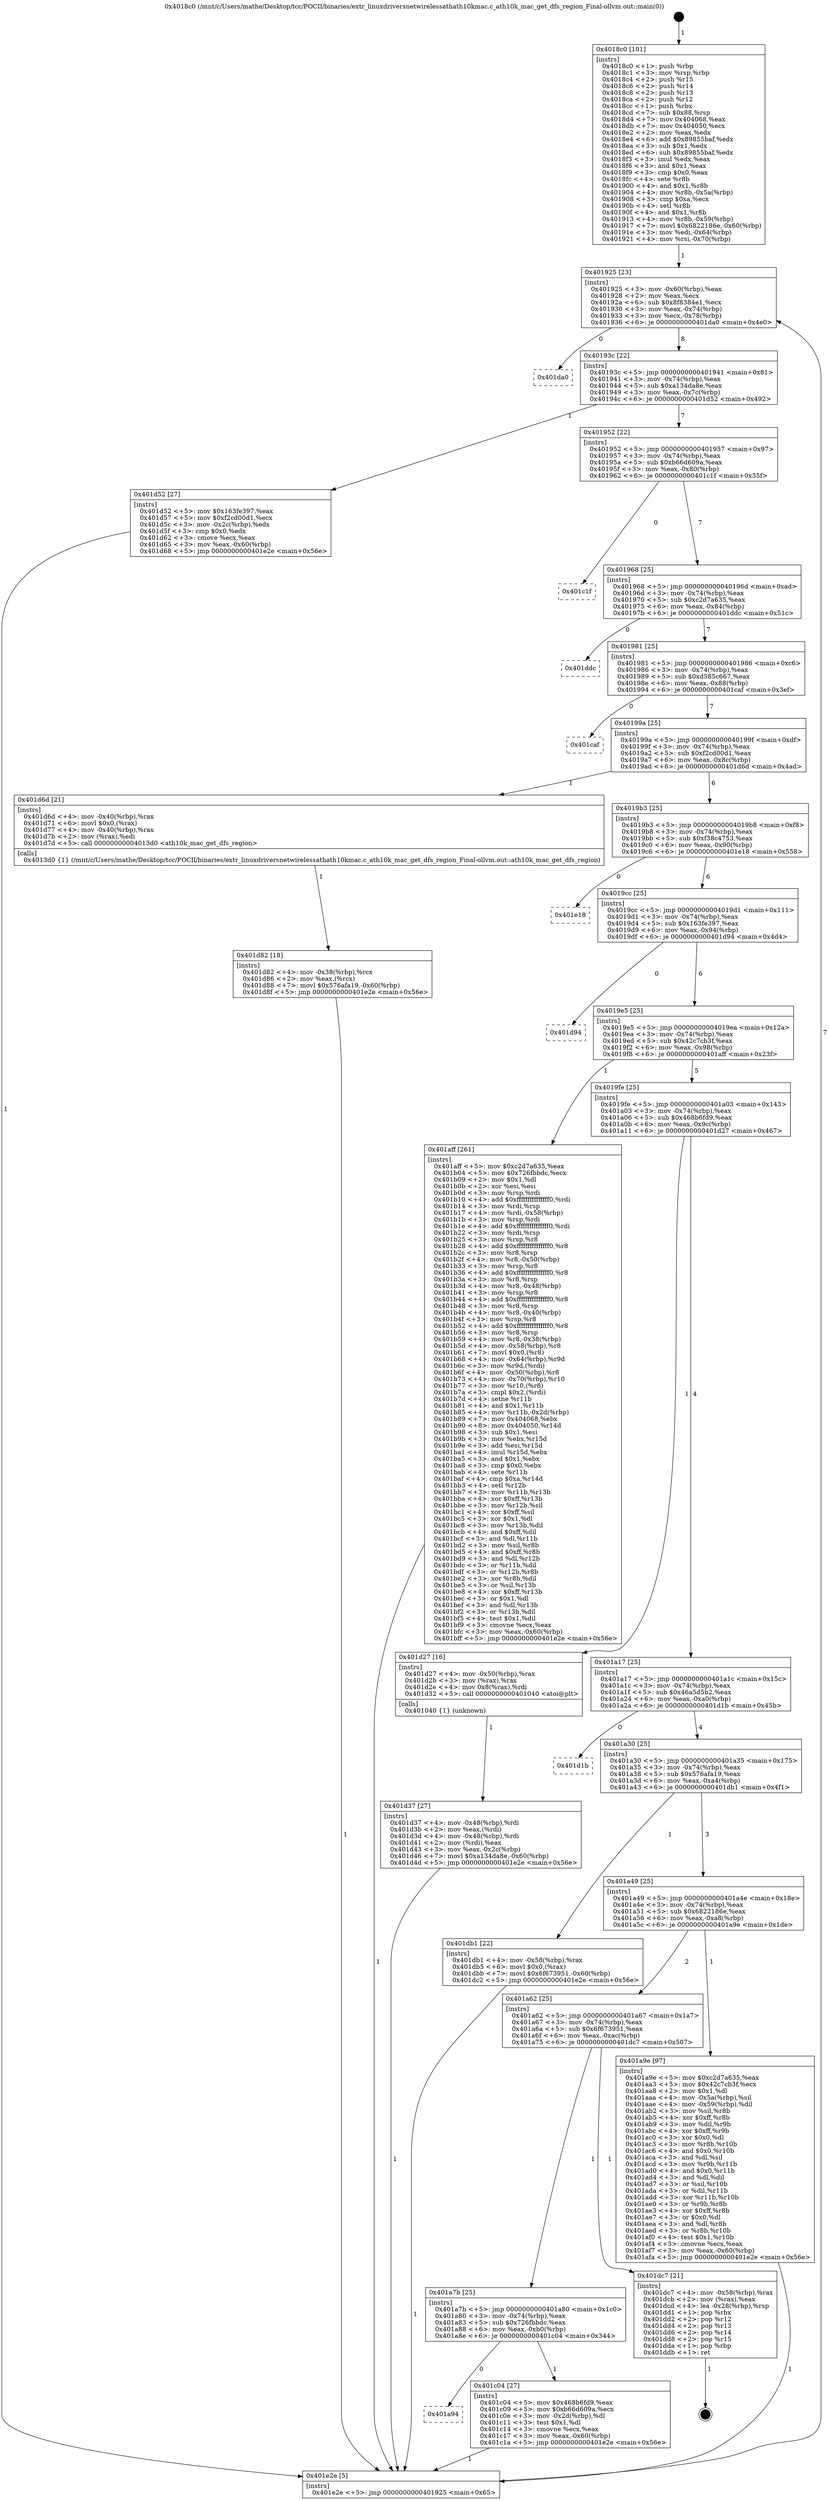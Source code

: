 digraph "0x4018c0" {
  label = "0x4018c0 (/mnt/c/Users/mathe/Desktop/tcc/POCII/binaries/extr_linuxdriversnetwirelessathath10kmac.c_ath10k_mac_get_dfs_region_Final-ollvm.out::main(0))"
  labelloc = "t"
  node[shape=record]

  Entry [label="",width=0.3,height=0.3,shape=circle,fillcolor=black,style=filled]
  "0x401925" [label="{
     0x401925 [23]\l
     | [instrs]\l
     &nbsp;&nbsp;0x401925 \<+3\>: mov -0x60(%rbp),%eax\l
     &nbsp;&nbsp;0x401928 \<+2\>: mov %eax,%ecx\l
     &nbsp;&nbsp;0x40192a \<+6\>: sub $0x8f8384e1,%ecx\l
     &nbsp;&nbsp;0x401930 \<+3\>: mov %eax,-0x74(%rbp)\l
     &nbsp;&nbsp;0x401933 \<+3\>: mov %ecx,-0x78(%rbp)\l
     &nbsp;&nbsp;0x401936 \<+6\>: je 0000000000401da0 \<main+0x4e0\>\l
  }"]
  "0x401da0" [label="{
     0x401da0\l
  }", style=dashed]
  "0x40193c" [label="{
     0x40193c [22]\l
     | [instrs]\l
     &nbsp;&nbsp;0x40193c \<+5\>: jmp 0000000000401941 \<main+0x81\>\l
     &nbsp;&nbsp;0x401941 \<+3\>: mov -0x74(%rbp),%eax\l
     &nbsp;&nbsp;0x401944 \<+5\>: sub $0xa134da8e,%eax\l
     &nbsp;&nbsp;0x401949 \<+3\>: mov %eax,-0x7c(%rbp)\l
     &nbsp;&nbsp;0x40194c \<+6\>: je 0000000000401d52 \<main+0x492\>\l
  }"]
  Exit [label="",width=0.3,height=0.3,shape=circle,fillcolor=black,style=filled,peripheries=2]
  "0x401d52" [label="{
     0x401d52 [27]\l
     | [instrs]\l
     &nbsp;&nbsp;0x401d52 \<+5\>: mov $0x163fe397,%eax\l
     &nbsp;&nbsp;0x401d57 \<+5\>: mov $0xf2cd00d1,%ecx\l
     &nbsp;&nbsp;0x401d5c \<+3\>: mov -0x2c(%rbp),%edx\l
     &nbsp;&nbsp;0x401d5f \<+3\>: cmp $0x0,%edx\l
     &nbsp;&nbsp;0x401d62 \<+3\>: cmove %ecx,%eax\l
     &nbsp;&nbsp;0x401d65 \<+3\>: mov %eax,-0x60(%rbp)\l
     &nbsp;&nbsp;0x401d68 \<+5\>: jmp 0000000000401e2e \<main+0x56e\>\l
  }"]
  "0x401952" [label="{
     0x401952 [22]\l
     | [instrs]\l
     &nbsp;&nbsp;0x401952 \<+5\>: jmp 0000000000401957 \<main+0x97\>\l
     &nbsp;&nbsp;0x401957 \<+3\>: mov -0x74(%rbp),%eax\l
     &nbsp;&nbsp;0x40195a \<+5\>: sub $0xb66d609a,%eax\l
     &nbsp;&nbsp;0x40195f \<+3\>: mov %eax,-0x80(%rbp)\l
     &nbsp;&nbsp;0x401962 \<+6\>: je 0000000000401c1f \<main+0x35f\>\l
  }"]
  "0x401d82" [label="{
     0x401d82 [18]\l
     | [instrs]\l
     &nbsp;&nbsp;0x401d82 \<+4\>: mov -0x38(%rbp),%rcx\l
     &nbsp;&nbsp;0x401d86 \<+2\>: mov %eax,(%rcx)\l
     &nbsp;&nbsp;0x401d88 \<+7\>: movl $0x576afa19,-0x60(%rbp)\l
     &nbsp;&nbsp;0x401d8f \<+5\>: jmp 0000000000401e2e \<main+0x56e\>\l
  }"]
  "0x401c1f" [label="{
     0x401c1f\l
  }", style=dashed]
  "0x401968" [label="{
     0x401968 [25]\l
     | [instrs]\l
     &nbsp;&nbsp;0x401968 \<+5\>: jmp 000000000040196d \<main+0xad\>\l
     &nbsp;&nbsp;0x40196d \<+3\>: mov -0x74(%rbp),%eax\l
     &nbsp;&nbsp;0x401970 \<+5\>: sub $0xc2d7a635,%eax\l
     &nbsp;&nbsp;0x401975 \<+6\>: mov %eax,-0x84(%rbp)\l
     &nbsp;&nbsp;0x40197b \<+6\>: je 0000000000401ddc \<main+0x51c\>\l
  }"]
  "0x401d37" [label="{
     0x401d37 [27]\l
     | [instrs]\l
     &nbsp;&nbsp;0x401d37 \<+4\>: mov -0x48(%rbp),%rdi\l
     &nbsp;&nbsp;0x401d3b \<+2\>: mov %eax,(%rdi)\l
     &nbsp;&nbsp;0x401d3d \<+4\>: mov -0x48(%rbp),%rdi\l
     &nbsp;&nbsp;0x401d41 \<+2\>: mov (%rdi),%eax\l
     &nbsp;&nbsp;0x401d43 \<+3\>: mov %eax,-0x2c(%rbp)\l
     &nbsp;&nbsp;0x401d46 \<+7\>: movl $0xa134da8e,-0x60(%rbp)\l
     &nbsp;&nbsp;0x401d4d \<+5\>: jmp 0000000000401e2e \<main+0x56e\>\l
  }"]
  "0x401ddc" [label="{
     0x401ddc\l
  }", style=dashed]
  "0x401981" [label="{
     0x401981 [25]\l
     | [instrs]\l
     &nbsp;&nbsp;0x401981 \<+5\>: jmp 0000000000401986 \<main+0xc6\>\l
     &nbsp;&nbsp;0x401986 \<+3\>: mov -0x74(%rbp),%eax\l
     &nbsp;&nbsp;0x401989 \<+5\>: sub $0xd585c667,%eax\l
     &nbsp;&nbsp;0x40198e \<+6\>: mov %eax,-0x88(%rbp)\l
     &nbsp;&nbsp;0x401994 \<+6\>: je 0000000000401caf \<main+0x3ef\>\l
  }"]
  "0x401a94" [label="{
     0x401a94\l
  }", style=dashed]
  "0x401caf" [label="{
     0x401caf\l
  }", style=dashed]
  "0x40199a" [label="{
     0x40199a [25]\l
     | [instrs]\l
     &nbsp;&nbsp;0x40199a \<+5\>: jmp 000000000040199f \<main+0xdf\>\l
     &nbsp;&nbsp;0x40199f \<+3\>: mov -0x74(%rbp),%eax\l
     &nbsp;&nbsp;0x4019a2 \<+5\>: sub $0xf2cd00d1,%eax\l
     &nbsp;&nbsp;0x4019a7 \<+6\>: mov %eax,-0x8c(%rbp)\l
     &nbsp;&nbsp;0x4019ad \<+6\>: je 0000000000401d6d \<main+0x4ad\>\l
  }"]
  "0x401c04" [label="{
     0x401c04 [27]\l
     | [instrs]\l
     &nbsp;&nbsp;0x401c04 \<+5\>: mov $0x468b6fd9,%eax\l
     &nbsp;&nbsp;0x401c09 \<+5\>: mov $0xb66d609a,%ecx\l
     &nbsp;&nbsp;0x401c0e \<+3\>: mov -0x2d(%rbp),%dl\l
     &nbsp;&nbsp;0x401c11 \<+3\>: test $0x1,%dl\l
     &nbsp;&nbsp;0x401c14 \<+3\>: cmovne %ecx,%eax\l
     &nbsp;&nbsp;0x401c17 \<+3\>: mov %eax,-0x60(%rbp)\l
     &nbsp;&nbsp;0x401c1a \<+5\>: jmp 0000000000401e2e \<main+0x56e\>\l
  }"]
  "0x401d6d" [label="{
     0x401d6d [21]\l
     | [instrs]\l
     &nbsp;&nbsp;0x401d6d \<+4\>: mov -0x40(%rbp),%rax\l
     &nbsp;&nbsp;0x401d71 \<+6\>: movl $0x0,(%rax)\l
     &nbsp;&nbsp;0x401d77 \<+4\>: mov -0x40(%rbp),%rax\l
     &nbsp;&nbsp;0x401d7b \<+2\>: mov (%rax),%edi\l
     &nbsp;&nbsp;0x401d7d \<+5\>: call 00000000004013d0 \<ath10k_mac_get_dfs_region\>\l
     | [calls]\l
     &nbsp;&nbsp;0x4013d0 \{1\} (/mnt/c/Users/mathe/Desktop/tcc/POCII/binaries/extr_linuxdriversnetwirelessathath10kmac.c_ath10k_mac_get_dfs_region_Final-ollvm.out::ath10k_mac_get_dfs_region)\l
  }"]
  "0x4019b3" [label="{
     0x4019b3 [25]\l
     | [instrs]\l
     &nbsp;&nbsp;0x4019b3 \<+5\>: jmp 00000000004019b8 \<main+0xf8\>\l
     &nbsp;&nbsp;0x4019b8 \<+3\>: mov -0x74(%rbp),%eax\l
     &nbsp;&nbsp;0x4019bb \<+5\>: sub $0xf38c4753,%eax\l
     &nbsp;&nbsp;0x4019c0 \<+6\>: mov %eax,-0x90(%rbp)\l
     &nbsp;&nbsp;0x4019c6 \<+6\>: je 0000000000401e18 \<main+0x558\>\l
  }"]
  "0x401a7b" [label="{
     0x401a7b [25]\l
     | [instrs]\l
     &nbsp;&nbsp;0x401a7b \<+5\>: jmp 0000000000401a80 \<main+0x1c0\>\l
     &nbsp;&nbsp;0x401a80 \<+3\>: mov -0x74(%rbp),%eax\l
     &nbsp;&nbsp;0x401a83 \<+5\>: sub $0x726fbbdc,%eax\l
     &nbsp;&nbsp;0x401a88 \<+6\>: mov %eax,-0xb0(%rbp)\l
     &nbsp;&nbsp;0x401a8e \<+6\>: je 0000000000401c04 \<main+0x344\>\l
  }"]
  "0x401e18" [label="{
     0x401e18\l
  }", style=dashed]
  "0x4019cc" [label="{
     0x4019cc [25]\l
     | [instrs]\l
     &nbsp;&nbsp;0x4019cc \<+5\>: jmp 00000000004019d1 \<main+0x111\>\l
     &nbsp;&nbsp;0x4019d1 \<+3\>: mov -0x74(%rbp),%eax\l
     &nbsp;&nbsp;0x4019d4 \<+5\>: sub $0x163fe397,%eax\l
     &nbsp;&nbsp;0x4019d9 \<+6\>: mov %eax,-0x94(%rbp)\l
     &nbsp;&nbsp;0x4019df \<+6\>: je 0000000000401d94 \<main+0x4d4\>\l
  }"]
  "0x401dc7" [label="{
     0x401dc7 [21]\l
     | [instrs]\l
     &nbsp;&nbsp;0x401dc7 \<+4\>: mov -0x58(%rbp),%rax\l
     &nbsp;&nbsp;0x401dcb \<+2\>: mov (%rax),%eax\l
     &nbsp;&nbsp;0x401dcd \<+4\>: lea -0x28(%rbp),%rsp\l
     &nbsp;&nbsp;0x401dd1 \<+1\>: pop %rbx\l
     &nbsp;&nbsp;0x401dd2 \<+2\>: pop %r12\l
     &nbsp;&nbsp;0x401dd4 \<+2\>: pop %r13\l
     &nbsp;&nbsp;0x401dd6 \<+2\>: pop %r14\l
     &nbsp;&nbsp;0x401dd8 \<+2\>: pop %r15\l
     &nbsp;&nbsp;0x401dda \<+1\>: pop %rbp\l
     &nbsp;&nbsp;0x401ddb \<+1\>: ret\l
  }"]
  "0x401d94" [label="{
     0x401d94\l
  }", style=dashed]
  "0x4019e5" [label="{
     0x4019e5 [25]\l
     | [instrs]\l
     &nbsp;&nbsp;0x4019e5 \<+5\>: jmp 00000000004019ea \<main+0x12a\>\l
     &nbsp;&nbsp;0x4019ea \<+3\>: mov -0x74(%rbp),%eax\l
     &nbsp;&nbsp;0x4019ed \<+5\>: sub $0x42c7cb3f,%eax\l
     &nbsp;&nbsp;0x4019f2 \<+6\>: mov %eax,-0x98(%rbp)\l
     &nbsp;&nbsp;0x4019f8 \<+6\>: je 0000000000401aff \<main+0x23f\>\l
  }"]
  "0x4018c0" [label="{
     0x4018c0 [101]\l
     | [instrs]\l
     &nbsp;&nbsp;0x4018c0 \<+1\>: push %rbp\l
     &nbsp;&nbsp;0x4018c1 \<+3\>: mov %rsp,%rbp\l
     &nbsp;&nbsp;0x4018c4 \<+2\>: push %r15\l
     &nbsp;&nbsp;0x4018c6 \<+2\>: push %r14\l
     &nbsp;&nbsp;0x4018c8 \<+2\>: push %r13\l
     &nbsp;&nbsp;0x4018ca \<+2\>: push %r12\l
     &nbsp;&nbsp;0x4018cc \<+1\>: push %rbx\l
     &nbsp;&nbsp;0x4018cd \<+7\>: sub $0x88,%rsp\l
     &nbsp;&nbsp;0x4018d4 \<+7\>: mov 0x404068,%eax\l
     &nbsp;&nbsp;0x4018db \<+7\>: mov 0x404050,%ecx\l
     &nbsp;&nbsp;0x4018e2 \<+2\>: mov %eax,%edx\l
     &nbsp;&nbsp;0x4018e4 \<+6\>: add $0x89855baf,%edx\l
     &nbsp;&nbsp;0x4018ea \<+3\>: sub $0x1,%edx\l
     &nbsp;&nbsp;0x4018ed \<+6\>: sub $0x89855baf,%edx\l
     &nbsp;&nbsp;0x4018f3 \<+3\>: imul %edx,%eax\l
     &nbsp;&nbsp;0x4018f6 \<+3\>: and $0x1,%eax\l
     &nbsp;&nbsp;0x4018f9 \<+3\>: cmp $0x0,%eax\l
     &nbsp;&nbsp;0x4018fc \<+4\>: sete %r8b\l
     &nbsp;&nbsp;0x401900 \<+4\>: and $0x1,%r8b\l
     &nbsp;&nbsp;0x401904 \<+4\>: mov %r8b,-0x5a(%rbp)\l
     &nbsp;&nbsp;0x401908 \<+3\>: cmp $0xa,%ecx\l
     &nbsp;&nbsp;0x40190b \<+4\>: setl %r8b\l
     &nbsp;&nbsp;0x40190f \<+4\>: and $0x1,%r8b\l
     &nbsp;&nbsp;0x401913 \<+4\>: mov %r8b,-0x59(%rbp)\l
     &nbsp;&nbsp;0x401917 \<+7\>: movl $0x6822186e,-0x60(%rbp)\l
     &nbsp;&nbsp;0x40191e \<+3\>: mov %edi,-0x64(%rbp)\l
     &nbsp;&nbsp;0x401921 \<+4\>: mov %rsi,-0x70(%rbp)\l
  }"]
  "0x401aff" [label="{
     0x401aff [261]\l
     | [instrs]\l
     &nbsp;&nbsp;0x401aff \<+5\>: mov $0xc2d7a635,%eax\l
     &nbsp;&nbsp;0x401b04 \<+5\>: mov $0x726fbbdc,%ecx\l
     &nbsp;&nbsp;0x401b09 \<+2\>: mov $0x1,%dl\l
     &nbsp;&nbsp;0x401b0b \<+2\>: xor %esi,%esi\l
     &nbsp;&nbsp;0x401b0d \<+3\>: mov %rsp,%rdi\l
     &nbsp;&nbsp;0x401b10 \<+4\>: add $0xfffffffffffffff0,%rdi\l
     &nbsp;&nbsp;0x401b14 \<+3\>: mov %rdi,%rsp\l
     &nbsp;&nbsp;0x401b17 \<+4\>: mov %rdi,-0x58(%rbp)\l
     &nbsp;&nbsp;0x401b1b \<+3\>: mov %rsp,%rdi\l
     &nbsp;&nbsp;0x401b1e \<+4\>: add $0xfffffffffffffff0,%rdi\l
     &nbsp;&nbsp;0x401b22 \<+3\>: mov %rdi,%rsp\l
     &nbsp;&nbsp;0x401b25 \<+3\>: mov %rsp,%r8\l
     &nbsp;&nbsp;0x401b28 \<+4\>: add $0xfffffffffffffff0,%r8\l
     &nbsp;&nbsp;0x401b2c \<+3\>: mov %r8,%rsp\l
     &nbsp;&nbsp;0x401b2f \<+4\>: mov %r8,-0x50(%rbp)\l
     &nbsp;&nbsp;0x401b33 \<+3\>: mov %rsp,%r8\l
     &nbsp;&nbsp;0x401b36 \<+4\>: add $0xfffffffffffffff0,%r8\l
     &nbsp;&nbsp;0x401b3a \<+3\>: mov %r8,%rsp\l
     &nbsp;&nbsp;0x401b3d \<+4\>: mov %r8,-0x48(%rbp)\l
     &nbsp;&nbsp;0x401b41 \<+3\>: mov %rsp,%r8\l
     &nbsp;&nbsp;0x401b44 \<+4\>: add $0xfffffffffffffff0,%r8\l
     &nbsp;&nbsp;0x401b48 \<+3\>: mov %r8,%rsp\l
     &nbsp;&nbsp;0x401b4b \<+4\>: mov %r8,-0x40(%rbp)\l
     &nbsp;&nbsp;0x401b4f \<+3\>: mov %rsp,%r8\l
     &nbsp;&nbsp;0x401b52 \<+4\>: add $0xfffffffffffffff0,%r8\l
     &nbsp;&nbsp;0x401b56 \<+3\>: mov %r8,%rsp\l
     &nbsp;&nbsp;0x401b59 \<+4\>: mov %r8,-0x38(%rbp)\l
     &nbsp;&nbsp;0x401b5d \<+4\>: mov -0x58(%rbp),%r8\l
     &nbsp;&nbsp;0x401b61 \<+7\>: movl $0x0,(%r8)\l
     &nbsp;&nbsp;0x401b68 \<+4\>: mov -0x64(%rbp),%r9d\l
     &nbsp;&nbsp;0x401b6c \<+3\>: mov %r9d,(%rdi)\l
     &nbsp;&nbsp;0x401b6f \<+4\>: mov -0x50(%rbp),%r8\l
     &nbsp;&nbsp;0x401b73 \<+4\>: mov -0x70(%rbp),%r10\l
     &nbsp;&nbsp;0x401b77 \<+3\>: mov %r10,(%r8)\l
     &nbsp;&nbsp;0x401b7a \<+3\>: cmpl $0x2,(%rdi)\l
     &nbsp;&nbsp;0x401b7d \<+4\>: setne %r11b\l
     &nbsp;&nbsp;0x401b81 \<+4\>: and $0x1,%r11b\l
     &nbsp;&nbsp;0x401b85 \<+4\>: mov %r11b,-0x2d(%rbp)\l
     &nbsp;&nbsp;0x401b89 \<+7\>: mov 0x404068,%ebx\l
     &nbsp;&nbsp;0x401b90 \<+8\>: mov 0x404050,%r14d\l
     &nbsp;&nbsp;0x401b98 \<+3\>: sub $0x1,%esi\l
     &nbsp;&nbsp;0x401b9b \<+3\>: mov %ebx,%r15d\l
     &nbsp;&nbsp;0x401b9e \<+3\>: add %esi,%r15d\l
     &nbsp;&nbsp;0x401ba1 \<+4\>: imul %r15d,%ebx\l
     &nbsp;&nbsp;0x401ba5 \<+3\>: and $0x1,%ebx\l
     &nbsp;&nbsp;0x401ba8 \<+3\>: cmp $0x0,%ebx\l
     &nbsp;&nbsp;0x401bab \<+4\>: sete %r11b\l
     &nbsp;&nbsp;0x401baf \<+4\>: cmp $0xa,%r14d\l
     &nbsp;&nbsp;0x401bb3 \<+4\>: setl %r12b\l
     &nbsp;&nbsp;0x401bb7 \<+3\>: mov %r11b,%r13b\l
     &nbsp;&nbsp;0x401bba \<+4\>: xor $0xff,%r13b\l
     &nbsp;&nbsp;0x401bbe \<+3\>: mov %r12b,%sil\l
     &nbsp;&nbsp;0x401bc1 \<+4\>: xor $0xff,%sil\l
     &nbsp;&nbsp;0x401bc5 \<+3\>: xor $0x1,%dl\l
     &nbsp;&nbsp;0x401bc8 \<+3\>: mov %r13b,%dil\l
     &nbsp;&nbsp;0x401bcb \<+4\>: and $0xff,%dil\l
     &nbsp;&nbsp;0x401bcf \<+3\>: and %dl,%r11b\l
     &nbsp;&nbsp;0x401bd2 \<+3\>: mov %sil,%r8b\l
     &nbsp;&nbsp;0x401bd5 \<+4\>: and $0xff,%r8b\l
     &nbsp;&nbsp;0x401bd9 \<+3\>: and %dl,%r12b\l
     &nbsp;&nbsp;0x401bdc \<+3\>: or %r11b,%dil\l
     &nbsp;&nbsp;0x401bdf \<+3\>: or %r12b,%r8b\l
     &nbsp;&nbsp;0x401be2 \<+3\>: xor %r8b,%dil\l
     &nbsp;&nbsp;0x401be5 \<+3\>: or %sil,%r13b\l
     &nbsp;&nbsp;0x401be8 \<+4\>: xor $0xff,%r13b\l
     &nbsp;&nbsp;0x401bec \<+3\>: or $0x1,%dl\l
     &nbsp;&nbsp;0x401bef \<+3\>: and %dl,%r13b\l
     &nbsp;&nbsp;0x401bf2 \<+3\>: or %r13b,%dil\l
     &nbsp;&nbsp;0x401bf5 \<+4\>: test $0x1,%dil\l
     &nbsp;&nbsp;0x401bf9 \<+3\>: cmovne %ecx,%eax\l
     &nbsp;&nbsp;0x401bfc \<+3\>: mov %eax,-0x60(%rbp)\l
     &nbsp;&nbsp;0x401bff \<+5\>: jmp 0000000000401e2e \<main+0x56e\>\l
  }"]
  "0x4019fe" [label="{
     0x4019fe [25]\l
     | [instrs]\l
     &nbsp;&nbsp;0x4019fe \<+5\>: jmp 0000000000401a03 \<main+0x143\>\l
     &nbsp;&nbsp;0x401a03 \<+3\>: mov -0x74(%rbp),%eax\l
     &nbsp;&nbsp;0x401a06 \<+5\>: sub $0x468b6fd9,%eax\l
     &nbsp;&nbsp;0x401a0b \<+6\>: mov %eax,-0x9c(%rbp)\l
     &nbsp;&nbsp;0x401a11 \<+6\>: je 0000000000401d27 \<main+0x467\>\l
  }"]
  "0x401e2e" [label="{
     0x401e2e [5]\l
     | [instrs]\l
     &nbsp;&nbsp;0x401e2e \<+5\>: jmp 0000000000401925 \<main+0x65\>\l
  }"]
  "0x401d27" [label="{
     0x401d27 [16]\l
     | [instrs]\l
     &nbsp;&nbsp;0x401d27 \<+4\>: mov -0x50(%rbp),%rax\l
     &nbsp;&nbsp;0x401d2b \<+3\>: mov (%rax),%rax\l
     &nbsp;&nbsp;0x401d2e \<+4\>: mov 0x8(%rax),%rdi\l
     &nbsp;&nbsp;0x401d32 \<+5\>: call 0000000000401040 \<atoi@plt\>\l
     | [calls]\l
     &nbsp;&nbsp;0x401040 \{1\} (unknown)\l
  }"]
  "0x401a17" [label="{
     0x401a17 [25]\l
     | [instrs]\l
     &nbsp;&nbsp;0x401a17 \<+5\>: jmp 0000000000401a1c \<main+0x15c\>\l
     &nbsp;&nbsp;0x401a1c \<+3\>: mov -0x74(%rbp),%eax\l
     &nbsp;&nbsp;0x401a1f \<+5\>: sub $0x46a5d5b2,%eax\l
     &nbsp;&nbsp;0x401a24 \<+6\>: mov %eax,-0xa0(%rbp)\l
     &nbsp;&nbsp;0x401a2a \<+6\>: je 0000000000401d1b \<main+0x45b\>\l
  }"]
  "0x401a62" [label="{
     0x401a62 [25]\l
     | [instrs]\l
     &nbsp;&nbsp;0x401a62 \<+5\>: jmp 0000000000401a67 \<main+0x1a7\>\l
     &nbsp;&nbsp;0x401a67 \<+3\>: mov -0x74(%rbp),%eax\l
     &nbsp;&nbsp;0x401a6a \<+5\>: sub $0x6f673951,%eax\l
     &nbsp;&nbsp;0x401a6f \<+6\>: mov %eax,-0xac(%rbp)\l
     &nbsp;&nbsp;0x401a75 \<+6\>: je 0000000000401dc7 \<main+0x507\>\l
  }"]
  "0x401d1b" [label="{
     0x401d1b\l
  }", style=dashed]
  "0x401a30" [label="{
     0x401a30 [25]\l
     | [instrs]\l
     &nbsp;&nbsp;0x401a30 \<+5\>: jmp 0000000000401a35 \<main+0x175\>\l
     &nbsp;&nbsp;0x401a35 \<+3\>: mov -0x74(%rbp),%eax\l
     &nbsp;&nbsp;0x401a38 \<+5\>: sub $0x576afa19,%eax\l
     &nbsp;&nbsp;0x401a3d \<+6\>: mov %eax,-0xa4(%rbp)\l
     &nbsp;&nbsp;0x401a43 \<+6\>: je 0000000000401db1 \<main+0x4f1\>\l
  }"]
  "0x401a9e" [label="{
     0x401a9e [97]\l
     | [instrs]\l
     &nbsp;&nbsp;0x401a9e \<+5\>: mov $0xc2d7a635,%eax\l
     &nbsp;&nbsp;0x401aa3 \<+5\>: mov $0x42c7cb3f,%ecx\l
     &nbsp;&nbsp;0x401aa8 \<+2\>: mov $0x1,%dl\l
     &nbsp;&nbsp;0x401aaa \<+4\>: mov -0x5a(%rbp),%sil\l
     &nbsp;&nbsp;0x401aae \<+4\>: mov -0x59(%rbp),%dil\l
     &nbsp;&nbsp;0x401ab2 \<+3\>: mov %sil,%r8b\l
     &nbsp;&nbsp;0x401ab5 \<+4\>: xor $0xff,%r8b\l
     &nbsp;&nbsp;0x401ab9 \<+3\>: mov %dil,%r9b\l
     &nbsp;&nbsp;0x401abc \<+4\>: xor $0xff,%r9b\l
     &nbsp;&nbsp;0x401ac0 \<+3\>: xor $0x0,%dl\l
     &nbsp;&nbsp;0x401ac3 \<+3\>: mov %r8b,%r10b\l
     &nbsp;&nbsp;0x401ac6 \<+4\>: and $0x0,%r10b\l
     &nbsp;&nbsp;0x401aca \<+3\>: and %dl,%sil\l
     &nbsp;&nbsp;0x401acd \<+3\>: mov %r9b,%r11b\l
     &nbsp;&nbsp;0x401ad0 \<+4\>: and $0x0,%r11b\l
     &nbsp;&nbsp;0x401ad4 \<+3\>: and %dl,%dil\l
     &nbsp;&nbsp;0x401ad7 \<+3\>: or %sil,%r10b\l
     &nbsp;&nbsp;0x401ada \<+3\>: or %dil,%r11b\l
     &nbsp;&nbsp;0x401add \<+3\>: xor %r11b,%r10b\l
     &nbsp;&nbsp;0x401ae0 \<+3\>: or %r9b,%r8b\l
     &nbsp;&nbsp;0x401ae3 \<+4\>: xor $0xff,%r8b\l
     &nbsp;&nbsp;0x401ae7 \<+3\>: or $0x0,%dl\l
     &nbsp;&nbsp;0x401aea \<+3\>: and %dl,%r8b\l
     &nbsp;&nbsp;0x401aed \<+3\>: or %r8b,%r10b\l
     &nbsp;&nbsp;0x401af0 \<+4\>: test $0x1,%r10b\l
     &nbsp;&nbsp;0x401af4 \<+3\>: cmovne %ecx,%eax\l
     &nbsp;&nbsp;0x401af7 \<+3\>: mov %eax,-0x60(%rbp)\l
     &nbsp;&nbsp;0x401afa \<+5\>: jmp 0000000000401e2e \<main+0x56e\>\l
  }"]
  "0x401db1" [label="{
     0x401db1 [22]\l
     | [instrs]\l
     &nbsp;&nbsp;0x401db1 \<+4\>: mov -0x58(%rbp),%rax\l
     &nbsp;&nbsp;0x401db5 \<+6\>: movl $0x0,(%rax)\l
     &nbsp;&nbsp;0x401dbb \<+7\>: movl $0x6f673951,-0x60(%rbp)\l
     &nbsp;&nbsp;0x401dc2 \<+5\>: jmp 0000000000401e2e \<main+0x56e\>\l
  }"]
  "0x401a49" [label="{
     0x401a49 [25]\l
     | [instrs]\l
     &nbsp;&nbsp;0x401a49 \<+5\>: jmp 0000000000401a4e \<main+0x18e\>\l
     &nbsp;&nbsp;0x401a4e \<+3\>: mov -0x74(%rbp),%eax\l
     &nbsp;&nbsp;0x401a51 \<+5\>: sub $0x6822186e,%eax\l
     &nbsp;&nbsp;0x401a56 \<+6\>: mov %eax,-0xa8(%rbp)\l
     &nbsp;&nbsp;0x401a5c \<+6\>: je 0000000000401a9e \<main+0x1de\>\l
  }"]
  Entry -> "0x4018c0" [label=" 1"]
  "0x401925" -> "0x401da0" [label=" 0"]
  "0x401925" -> "0x40193c" [label=" 8"]
  "0x401dc7" -> Exit [label=" 1"]
  "0x40193c" -> "0x401d52" [label=" 1"]
  "0x40193c" -> "0x401952" [label=" 7"]
  "0x401db1" -> "0x401e2e" [label=" 1"]
  "0x401952" -> "0x401c1f" [label=" 0"]
  "0x401952" -> "0x401968" [label=" 7"]
  "0x401d82" -> "0x401e2e" [label=" 1"]
  "0x401968" -> "0x401ddc" [label=" 0"]
  "0x401968" -> "0x401981" [label=" 7"]
  "0x401d6d" -> "0x401d82" [label=" 1"]
  "0x401981" -> "0x401caf" [label=" 0"]
  "0x401981" -> "0x40199a" [label=" 7"]
  "0x401d52" -> "0x401e2e" [label=" 1"]
  "0x40199a" -> "0x401d6d" [label=" 1"]
  "0x40199a" -> "0x4019b3" [label=" 6"]
  "0x401d37" -> "0x401e2e" [label=" 1"]
  "0x4019b3" -> "0x401e18" [label=" 0"]
  "0x4019b3" -> "0x4019cc" [label=" 6"]
  "0x401c04" -> "0x401e2e" [label=" 1"]
  "0x4019cc" -> "0x401d94" [label=" 0"]
  "0x4019cc" -> "0x4019e5" [label=" 6"]
  "0x401a7b" -> "0x401a94" [label=" 0"]
  "0x4019e5" -> "0x401aff" [label=" 1"]
  "0x4019e5" -> "0x4019fe" [label=" 5"]
  "0x401a62" -> "0x401a7b" [label=" 1"]
  "0x4019fe" -> "0x401d27" [label=" 1"]
  "0x4019fe" -> "0x401a17" [label=" 4"]
  "0x401a62" -> "0x401dc7" [label=" 1"]
  "0x401a17" -> "0x401d1b" [label=" 0"]
  "0x401a17" -> "0x401a30" [label=" 4"]
  "0x401a7b" -> "0x401c04" [label=" 1"]
  "0x401a30" -> "0x401db1" [label=" 1"]
  "0x401a30" -> "0x401a49" [label=" 3"]
  "0x401aff" -> "0x401e2e" [label=" 1"]
  "0x401a49" -> "0x401a9e" [label=" 1"]
  "0x401a49" -> "0x401a62" [label=" 2"]
  "0x401a9e" -> "0x401e2e" [label=" 1"]
  "0x4018c0" -> "0x401925" [label=" 1"]
  "0x401e2e" -> "0x401925" [label=" 7"]
  "0x401d27" -> "0x401d37" [label=" 1"]
}
